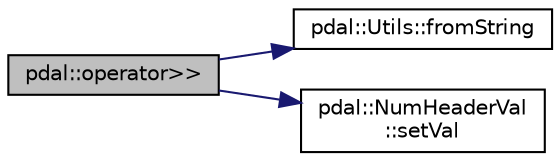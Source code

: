 digraph "pdal::operator&gt;&gt;"
{
  edge [fontname="Helvetica",fontsize="10",labelfontname="Helvetica",labelfontsize="10"];
  node [fontname="Helvetica",fontsize="10",shape=record];
  rankdir="LR";
  Node1 [label="pdal::operator\>\>",height=0.2,width=0.4,color="black", fillcolor="grey75", style="filled", fontcolor="black"];
  Node1 -> Node2 [color="midnightblue",fontsize="10",style="solid",fontname="Helvetica"];
  Node2 [label="pdal::Utils::fromString",height=0.2,width=0.4,color="black", fillcolor="white", style="filled",URL="$namespacepdal_1_1Utils.html#ab93520363c4224f135097c2829b4420c"];
  Node1 -> Node3 [color="midnightblue",fontsize="10",style="solid",fontname="Helvetica"];
  Node3 [label="pdal::NumHeaderVal\l::setVal",height=0.2,width=0.4,color="black", fillcolor="white", style="filled",URL="$classpdal_1_1NumHeaderVal.html#a6d6243bc5ad10ce82c6abf7741bd1a5c"];
}
